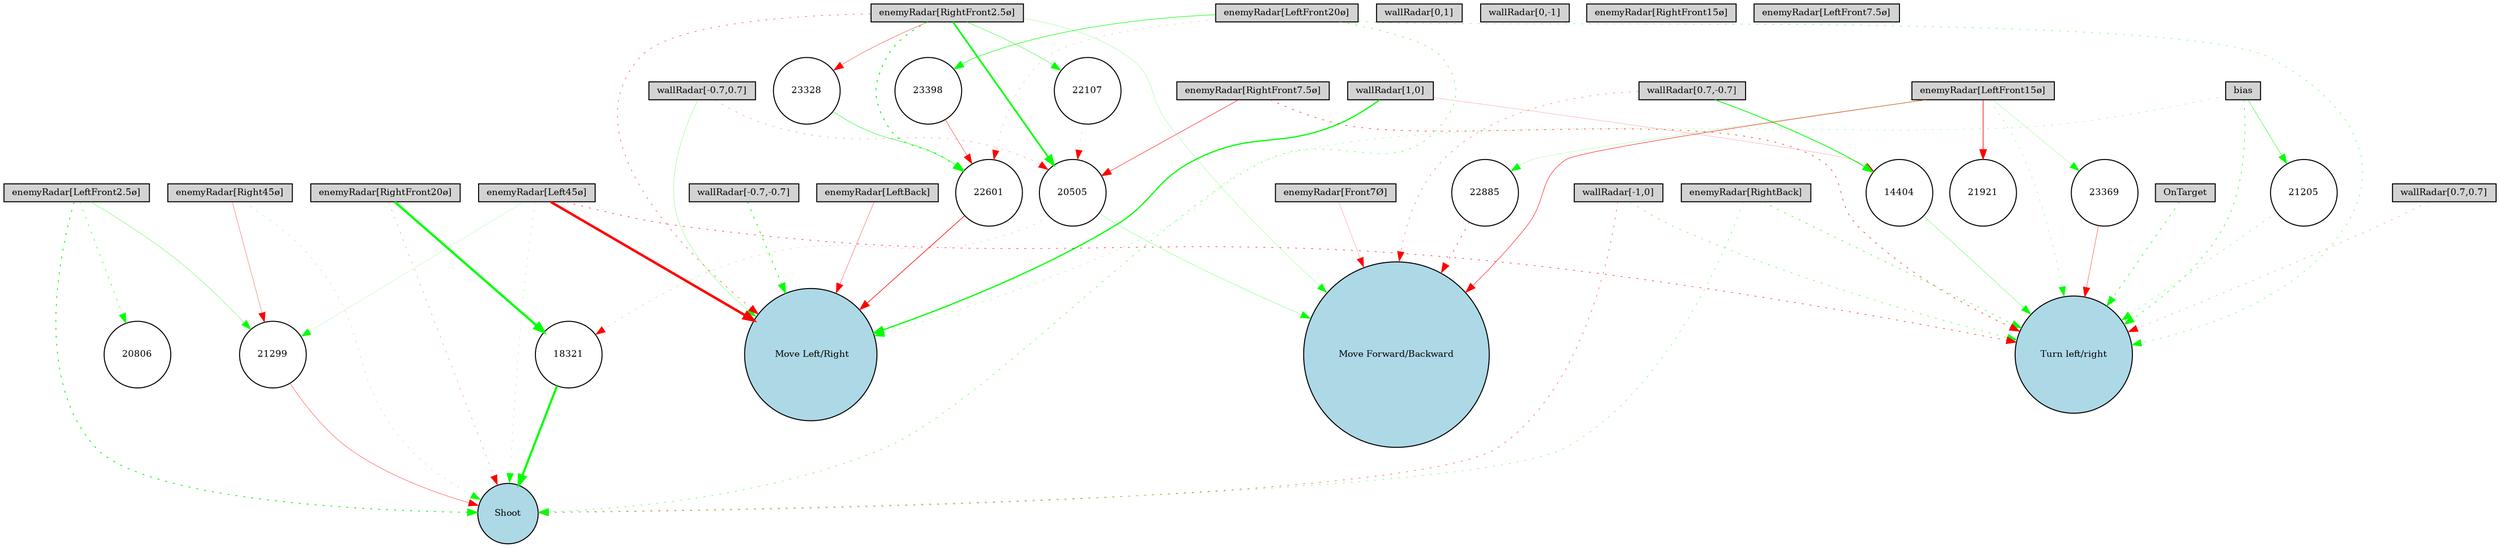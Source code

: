 digraph {
	node [fontsize=9 height=0.2 shape=circle width=0.2]
	"wallRadar[1,0]" [fillcolor=lightgray shape=box style=filled]
	"wallRadar[0,1]" [fillcolor=lightgray shape=box style=filled]
	"wallRadar[-1,0]" [fillcolor=lightgray shape=box style=filled]
	"wallRadar[0,-1]" [fillcolor=lightgray shape=box style=filled]
	"wallRadar[0.7,0.7]" [fillcolor=lightgray shape=box style=filled]
	"wallRadar[-0.7,0.7]" [fillcolor=lightgray shape=box style=filled]
	"wallRadar[-0.7,-0.7]" [fillcolor=lightgray shape=box style=filled]
	"wallRadar[0.7,-0.7]" [fillcolor=lightgray shape=box style=filled]
	"enemyRadar[RightBack]" [fillcolor=lightgray shape=box style=filled]
	"enemyRadar[LeftBack]" [fillcolor=lightgray shape=box style=filled]
	"enemyRadar[Right45ø]" [fillcolor=lightgray shape=box style=filled]
	"enemyRadar[Left45ø]" [fillcolor=lightgray shape=box style=filled]
	"enemyRadar[RightFront20ø]" [fillcolor=lightgray shape=box style=filled]
	"enemyRadar[LeftFront20ø]" [fillcolor=lightgray shape=box style=filled]
	"enemyRadar[RightFront15ø]" [fillcolor=lightgray shape=box style=filled]
	"enemyRadar[LeftFront15ø]" [fillcolor=lightgray shape=box style=filled]
	"enemyRadar[RightFront7.5ø]" [fillcolor=lightgray shape=box style=filled]
	"enemyRadar[LeftFront7.5ø]" [fillcolor=lightgray shape=box style=filled]
	"enemyRadar[RightFront2.5ø]" [fillcolor=lightgray shape=box style=filled]
	"enemyRadar[LeftFront2.5ø]" [fillcolor=lightgray shape=box style=filled]
	"enemyRadar[Front7Ø]" [fillcolor=lightgray shape=box style=filled]
	OnTarget [fillcolor=lightgray shape=box style=filled]
	bias [fillcolor=lightgray shape=box style=filled]
	Shoot [fillcolor=lightblue style=filled]
	"Move Forward/Backward" [fillcolor=lightblue style=filled]
	" Move Left/Right" [fillcolor=lightblue style=filled]
	"Turn left/right" [fillcolor=lightblue style=filled]
	14404 [fillcolor=white style=filled]
	21921 [fillcolor=white style=filled]
	20806 [fillcolor=white style=filled]
	22885 [fillcolor=white style=filled]
	23328 [fillcolor=white style=filled]
	22601 [fillcolor=white style=filled]
	23369 [fillcolor=white style=filled]
	23398 [fillcolor=white style=filled]
	18321 [fillcolor=white style=filled]
	21299 [fillcolor=white style=filled]
	21205 [fillcolor=white style=filled]
	20505 [fillcolor=white style=filled]
	22107 [fillcolor=white style=filled]
	"wallRadar[-1,0]" -> Shoot [color=red penwidth=0.3538769861541764 style=dotted]
	bias -> " Move Left/Right" [color=green penwidth=0.2140044854854112 style=dotted]
	"enemyRadar[RightFront2.5ø]" -> " Move Left/Right" [color=red penwidth=0.36726885247521646 style=dotted]
	"wallRadar[0.7,0.7]" -> "Turn left/right" [color=red penwidth=0.19544579999554063 style=dotted]
	"enemyRadar[LeftFront20ø]" -> Shoot [color=green penwidth=0.37034988838657423 style=dotted]
	"enemyRadar[LeftFront20ø]" -> "Turn left/right" [color=green penwidth=0.32212960650290495 style=dotted]
	"enemyRadar[RightBack]" -> "Turn left/right" [color=green penwidth=0.4621961980429913 style=dotted]
	"wallRadar[-0.7,-0.7]" -> " Move Left/Right" [color=green penwidth=0.7705607857498179 style=dotted]
	"enemyRadar[Left45ø]" -> "Turn left/right" [color=red penwidth=0.4577371290705312 style=dotted]
	"wallRadar[1,0]" -> " Move Left/Right" [color=green penwidth=1.2268029054211067 style=solid]
	"enemyRadar[Right45ø]" -> Shoot [color=green penwidth=0.19795765563756196 style=dotted]
	"wallRadar[-1,0]" -> "Turn left/right" [color=green penwidth=0.3743312088891786 style=dotted]
	"enemyRadar[RightBack]" -> Shoot [color=green penwidth=0.3073023220528265 style=dotted]
	"enemyRadar[Left45ø]" -> " Move Left/Right" [color=red penwidth=2.477071710558496 style=solid]
	bias -> "Turn left/right" [color=green penwidth=0.5083659428296966 style=dotted]
	"enemyRadar[RightFront20ø]" -> Shoot [color=red penwidth=0.20385506731487507 style=dotted]
	"enemyRadar[LeftFront2.5ø]" -> Shoot [color=green penwidth=0.8250663043484833 style=dotted]
	"wallRadar[0.7,-0.7]" -> "Move Forward/Backward" [color=red penwidth=0.27354533763012867 style=dotted]
	"enemyRadar[RightFront7.5ø]" -> "Turn left/right" [color=red penwidth=0.4905421607040219 style=dotted]
	"wallRadar[-0.7,0.7]" -> " Move Left/Right" [color=green penwidth=0.20108514319996573 style=solid]
	"enemyRadar[LeftBack]" -> " Move Left/Right" [color=red penwidth=0.27370008447827104 style=solid]
	"enemyRadar[LeftFront15ø]" -> "Move Forward/Backward" [color=red penwidth=0.4304689422606244 style=solid]
	OnTarget -> "Turn left/right" [color=green penwidth=0.5445870051123253 style=dotted]
	"enemyRadar[Front7Ø]" -> "Move Forward/Backward" [color=red penwidth=0.156103620878313 style=solid]
	14404 -> "Turn left/right" [color=green penwidth=0.2557068946435157 style=solid]
	"enemyRadar[LeftFront15ø]" -> "Turn left/right" [color=green penwidth=0.22224491496016852 style=dotted]
	"enemyRadar[RightFront20ø]" -> 18321 [color=green penwidth=2.279999208785709 style=solid]
	18321 -> Shoot [color=green penwidth=2.1752619446311297 style=solid]
	"enemyRadar[RightFront2.5ø]" -> "Move Forward/Backward" [color=green penwidth=0.15709485100994935 style=solid]
	"wallRadar[1,0]" -> 14404 [color=red penwidth=0.14455195363022924 style=solid]
	"enemyRadar[Left45ø]" -> Shoot [color=green penwidth=0.18715579877906724 style=dotted]
	20505 -> "Move Forward/Backward" [color=green penwidth=0.20918484495847461 style=solid]
	"enemyRadar[RightFront2.5ø]" -> 20505 [color=green penwidth=1.6852417058060845 style=solid]
	"enemyRadar[LeftFront2.5ø]" -> 20806 [color=green penwidth=0.4315325426376707 style=dotted]
	bias -> 21205 [color=green penwidth=0.3720488757299113 style=solid]
	21205 -> "Turn left/right" [color=green penwidth=0.266797421232358 style=dotted]
	"enemyRadar[LeftFront2.5ø]" -> 21299 [color=green penwidth=0.25848664380896136 style=solid]
	21299 -> Shoot [color=red penwidth=0.3023754490089492 style=solid]
	"wallRadar[0.7,-0.7]" -> 14404 [color=green penwidth=0.7973025436317053 style=solid]
	"enemyRadar[Left45ø]" -> 21299 [color=green penwidth=0.11369304587903561 style=solid]
	"enemyRadar[LeftFront15ø]" -> 21921 [color=red penwidth=0.6236213621772796 style=solid]
	"enemyRadar[RightFront2.5ø]" -> 22107 [color=green penwidth=0.34166794723330063 style=solid]
	22107 -> 20505 [color=red penwidth=0.12306404836532892 style=dotted]
	"enemyRadar[RightFront7.5ø]" -> 20505 [color=red penwidth=0.41972169234791035 style=solid]
	20505 -> 18321 [color=red penwidth=0.13234701914470853 style=dotted]
	"enemyRadar[RightFront2.5ø]" -> 22601 [color=green penwidth=0.9337581167088125 style=dotted]
	22601 -> " Move Left/Right" [color=red penwidth=0.6017419070644777 style=solid]
	"enemyRadar[LeftFront15ø]" -> 22885 [color=green penwidth=0.14575616363603178 style=solid]
	22885 -> "Move Forward/Backward" [color=red penwidth=0.4570241505111504 style=dotted]
	"wallRadar[-0.7,0.7]" -> 20505 [color=red penwidth=0.21377208379864635 style=dotted]
	"enemyRadar[LeftFront20ø]" -> 22601 [color=red penwidth=0.14171359168882014 style=dotted]
	"enemyRadar[RightFront2.5ø]" -> 23328 [color=red penwidth=0.2947492080632479 style=solid]
	23328 -> 22601 [color=green penwidth=0.4053475760992251 style=solid]
	"enemyRadar[LeftFront15ø]" -> 23369 [color=green penwidth=0.1544176495280138 style=solid]
	23369 -> "Turn left/right" [color=red penwidth=0.3110414593830324 style=solid]
	"enemyRadar[Right45ø]" -> 21299 [color=red penwidth=0.24717411908408482 style=solid]
	"enemyRadar[LeftFront20ø]" -> 23398 [color=green penwidth=0.5092502277776129 style=solid]
	23398 -> 22601 [color=red penwidth=0.3471529627702272 style=solid]
}
